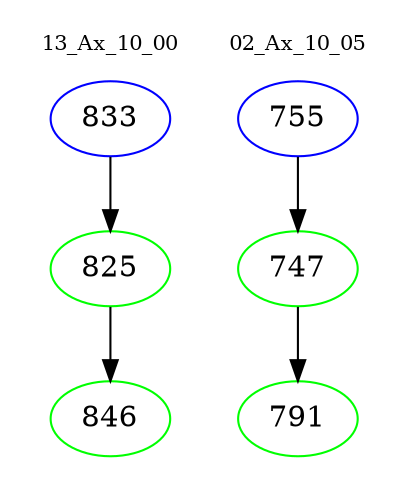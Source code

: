 digraph{
subgraph cluster_0 {
color = white
label = "13_Ax_10_00";
fontsize=10;
T0_833 [label="833", color="blue"]
T0_833 -> T0_825 [color="black"]
T0_825 [label="825", color="green"]
T0_825 -> T0_846 [color="black"]
T0_846 [label="846", color="green"]
}
subgraph cluster_1 {
color = white
label = "02_Ax_10_05";
fontsize=10;
T1_755 [label="755", color="blue"]
T1_755 -> T1_747 [color="black"]
T1_747 [label="747", color="green"]
T1_747 -> T1_791 [color="black"]
T1_791 [label="791", color="green"]
}
}
